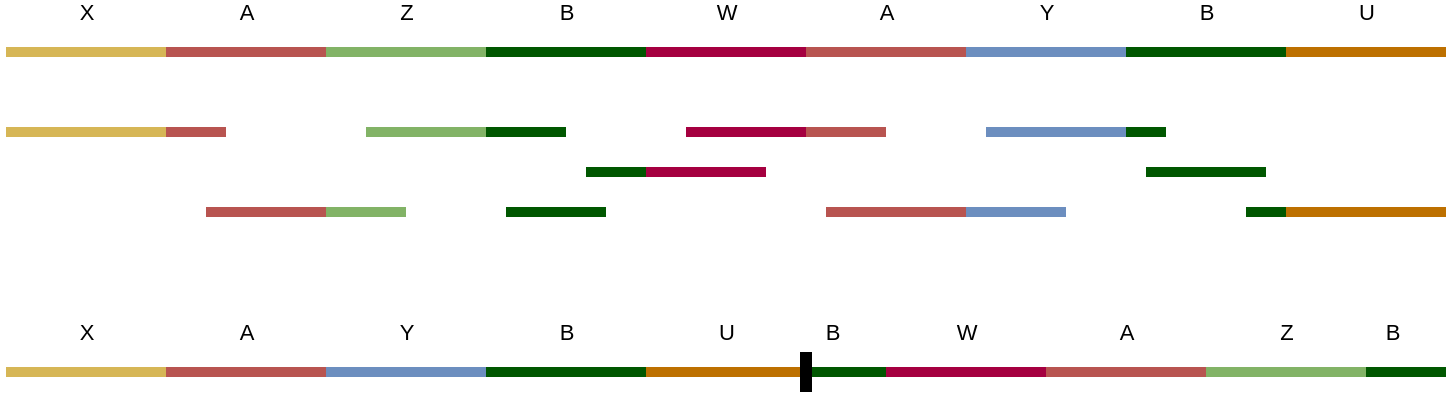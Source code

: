 <mxfile version="14.8.0" type="device"><diagram id="-aq6E7B8a0YVsIAmIBXZ" name="Seite-1"><mxGraphModel dx="1422" dy="712" grid="1" gridSize="10" guides="1" tooltips="1" connect="1" arrows="1" fold="1" page="1" pageScale="1" pageWidth="1600" pageHeight="1200" math="0" shadow="0"><root><mxCell id="0"/><mxCell id="1" parent="0"/><mxCell id="wiBMMRy5M9KBn9xkWu2D-2" value="" style="endArrow=none;html=1;fillColor=#fff2cc;strokeColor=#d6b656;strokeWidth=5;" parent="1" edge="1"><mxGeometry width="50" height="50" relative="1" as="geometry"><mxPoint x="80" y="200" as="sourcePoint"/><mxPoint x="160" y="200" as="targetPoint"/></mxGeometry></mxCell><mxCell id="wiBMMRy5M9KBn9xkWu2D-7" value="X" style="edgeLabel;html=1;align=center;verticalAlign=middle;resizable=0;points=[];" parent="wiBMMRy5M9KBn9xkWu2D-2" vertex="1" connectable="0"><mxGeometry x="0.354" y="-2" relative="1" as="geometry"><mxPoint x="-14.17" y="-22" as="offset"/></mxGeometry></mxCell><mxCell id="wiBMMRy5M9KBn9xkWu2D-8" value="" style="endArrow=none;html=1;fillColor=#f8cecc;strokeColor=#b85450;strokeWidth=5;" parent="1" edge="1"><mxGeometry width="50" height="50" relative="1" as="geometry"><mxPoint x="160" y="200" as="sourcePoint"/><mxPoint x="240" y="200" as="targetPoint"/></mxGeometry></mxCell><mxCell id="wiBMMRy5M9KBn9xkWu2D-9" value="A" style="edgeLabel;html=1;align=center;verticalAlign=middle;resizable=0;points=[];" parent="wiBMMRy5M9KBn9xkWu2D-8" vertex="1" connectable="0"><mxGeometry x="0.354" y="-2" relative="1" as="geometry"><mxPoint x="-14.17" y="-22" as="offset"/></mxGeometry></mxCell><mxCell id="wiBMMRy5M9KBn9xkWu2D-10" value="" style="endArrow=none;html=1;fillColor=#d5e8d4;strokeColor=#82b366;strokeWidth=5;" parent="1" edge="1"><mxGeometry width="50" height="50" relative="1" as="geometry"><mxPoint x="240" y="200" as="sourcePoint"/><mxPoint x="320" y="200" as="targetPoint"/></mxGeometry></mxCell><mxCell id="wiBMMRy5M9KBn9xkWu2D-11" value="Z" style="edgeLabel;html=1;align=center;verticalAlign=middle;resizable=0;points=[];" parent="wiBMMRy5M9KBn9xkWu2D-10" vertex="1" connectable="0"><mxGeometry x="0.354" y="-2" relative="1" as="geometry"><mxPoint x="-14.17" y="-22" as="offset"/></mxGeometry></mxCell><mxCell id="wiBMMRy5M9KBn9xkWu2D-12" value="" style="endArrow=none;html=1;fillColor=#008a00;strokeColor=#005700;strokeWidth=5;" parent="1" edge="1"><mxGeometry width="50" height="50" relative="1" as="geometry"><mxPoint x="320" y="200" as="sourcePoint"/><mxPoint x="400" y="200" as="targetPoint"/></mxGeometry></mxCell><mxCell id="wiBMMRy5M9KBn9xkWu2D-13" value="B" style="edgeLabel;html=1;align=center;verticalAlign=middle;resizable=0;points=[];" parent="wiBMMRy5M9KBn9xkWu2D-12" vertex="1" connectable="0"><mxGeometry x="0.354" y="-2" relative="1" as="geometry"><mxPoint x="-14.17" y="-22" as="offset"/></mxGeometry></mxCell><mxCell id="wiBMMRy5M9KBn9xkWu2D-14" value="" style="endArrow=none;html=1;fillColor=#d80073;strokeColor=#A50040;strokeWidth=5;" parent="1" edge="1"><mxGeometry width="50" height="50" relative="1" as="geometry"><mxPoint x="400" y="200" as="sourcePoint"/><mxPoint x="480" y="200" as="targetPoint"/></mxGeometry></mxCell><mxCell id="wiBMMRy5M9KBn9xkWu2D-15" value="W" style="edgeLabel;html=1;align=center;verticalAlign=middle;resizable=0;points=[];" parent="wiBMMRy5M9KBn9xkWu2D-14" vertex="1" connectable="0"><mxGeometry x="0.354" y="-2" relative="1" as="geometry"><mxPoint x="-14.17" y="-22" as="offset"/></mxGeometry></mxCell><mxCell id="wiBMMRy5M9KBn9xkWu2D-16" value="" style="endArrow=none;html=1;fillColor=#f8cecc;strokeColor=#b85450;strokeWidth=5;" parent="1" edge="1"><mxGeometry width="50" height="50" relative="1" as="geometry"><mxPoint x="480" y="200" as="sourcePoint"/><mxPoint x="560" y="200" as="targetPoint"/></mxGeometry></mxCell><mxCell id="wiBMMRy5M9KBn9xkWu2D-17" value="A" style="edgeLabel;html=1;align=center;verticalAlign=middle;resizable=0;points=[];" parent="wiBMMRy5M9KBn9xkWu2D-16" vertex="1" connectable="0"><mxGeometry x="0.354" y="-2" relative="1" as="geometry"><mxPoint x="-14.17" y="-22" as="offset"/></mxGeometry></mxCell><mxCell id="wiBMMRy5M9KBn9xkWu2D-18" value="" style="endArrow=none;html=1;fillColor=#dae8fc;strokeColor=#6c8ebf;strokeWidth=5;" parent="1" edge="1"><mxGeometry width="50" height="50" relative="1" as="geometry"><mxPoint x="560" y="200" as="sourcePoint"/><mxPoint x="640" y="200" as="targetPoint"/></mxGeometry></mxCell><mxCell id="wiBMMRy5M9KBn9xkWu2D-19" value="Y" style="edgeLabel;html=1;align=center;verticalAlign=middle;resizable=0;points=[];" parent="wiBMMRy5M9KBn9xkWu2D-18" vertex="1" connectable="0"><mxGeometry x="0.354" y="-2" relative="1" as="geometry"><mxPoint x="-14.17" y="-22" as="offset"/></mxGeometry></mxCell><mxCell id="wiBMMRy5M9KBn9xkWu2D-20" value="" style="endArrow=none;html=1;fillColor=#008a00;strokeColor=#005700;strokeWidth=5;" parent="1" edge="1"><mxGeometry width="50" height="50" relative="1" as="geometry"><mxPoint x="640" y="200" as="sourcePoint"/><mxPoint x="720" y="200" as="targetPoint"/></mxGeometry></mxCell><mxCell id="wiBMMRy5M9KBn9xkWu2D-21" value="B" style="edgeLabel;html=1;align=center;verticalAlign=middle;resizable=0;points=[];" parent="wiBMMRy5M9KBn9xkWu2D-20" vertex="1" connectable="0"><mxGeometry x="0.354" y="-2" relative="1" as="geometry"><mxPoint x="-14.17" y="-22" as="offset"/></mxGeometry></mxCell><mxCell id="wiBMMRy5M9KBn9xkWu2D-22" value="" style="endArrow=none;html=1;fillColor=#f0a30a;strokeColor=#BD7000;strokeWidth=5;" parent="1" edge="1"><mxGeometry width="50" height="50" relative="1" as="geometry"><mxPoint x="720" y="200" as="sourcePoint"/><mxPoint x="800" y="200" as="targetPoint"/></mxGeometry></mxCell><mxCell id="wiBMMRy5M9KBn9xkWu2D-23" value="U" style="edgeLabel;html=1;align=center;verticalAlign=middle;resizable=0;points=[];" parent="wiBMMRy5M9KBn9xkWu2D-22" vertex="1" connectable="0"><mxGeometry x="0.354" y="-2" relative="1" as="geometry"><mxPoint x="-14.17" y="-22" as="offset"/></mxGeometry></mxCell><mxCell id="wiBMMRy5M9KBn9xkWu2D-24" value="" style="endArrow=none;html=1;strokeWidth=5;fillColor=#fff2cc;strokeColor=#d6b656;" parent="1" edge="1"><mxGeometry width="50" height="50" relative="1" as="geometry"><mxPoint x="80" y="240" as="sourcePoint"/><mxPoint x="160" y="240" as="targetPoint"/></mxGeometry></mxCell><mxCell id="wiBMMRy5M9KBn9xkWu2D-27" value="" style="endArrow=none;html=1;strokeWidth=5;fillColor=#f8cecc;strokeColor=#b85450;" parent="1" edge="1"><mxGeometry width="50" height="50" relative="1" as="geometry"><mxPoint x="160" y="240" as="sourcePoint"/><mxPoint x="190" y="240" as="targetPoint"/></mxGeometry></mxCell><mxCell id="wiBMMRy5M9KBn9xkWu2D-28" value="" style="endArrow=none;html=1;strokeWidth=5;fillColor=#f8cecc;strokeColor=#b85450;" parent="1" edge="1"><mxGeometry width="50" height="50" relative="1" as="geometry"><mxPoint x="180" y="280" as="sourcePoint"/><mxPoint x="240" y="280" as="targetPoint"/></mxGeometry></mxCell><mxCell id="wiBMMRy5M9KBn9xkWu2D-29" value="" style="endArrow=none;html=1;strokeWidth=5;fillColor=#d5e8d4;strokeColor=#82b366;" parent="1" edge="1"><mxGeometry width="50" height="50" relative="1" as="geometry"><mxPoint x="240" y="280" as="sourcePoint"/><mxPoint x="280" y="280" as="targetPoint"/></mxGeometry></mxCell><mxCell id="wiBMMRy5M9KBn9xkWu2D-30" value="" style="endArrow=none;html=1;strokeWidth=5;fillColor=#d5e8d4;strokeColor=#82b366;" parent="1" edge="1"><mxGeometry width="50" height="50" relative="1" as="geometry"><mxPoint x="260" y="240" as="sourcePoint"/><mxPoint x="320" y="240" as="targetPoint"/></mxGeometry></mxCell><mxCell id="wiBMMRy5M9KBn9xkWu2D-31" value="" style="endArrow=none;html=1;strokeWidth=5;fillColor=#008a00;strokeColor=#005700;" parent="1" edge="1"><mxGeometry width="50" height="50" relative="1" as="geometry"><mxPoint x="320" y="240" as="sourcePoint"/><mxPoint x="360" y="240" as="targetPoint"/></mxGeometry></mxCell><mxCell id="wiBMMRy5M9KBn9xkWu2D-32" value="" style="endArrow=none;html=1;strokeWidth=5;fillColor=#008a00;strokeColor=#005700;" parent="1" edge="1"><mxGeometry width="50" height="50" relative="1" as="geometry"><mxPoint x="330" y="280" as="sourcePoint"/><mxPoint x="380" y="280" as="targetPoint"/></mxGeometry></mxCell><mxCell id="wiBMMRy5M9KBn9xkWu2D-34" value="" style="endArrow=none;html=1;strokeWidth=5;fillColor=#008a00;strokeColor=#005700;" parent="1" edge="1"><mxGeometry width="50" height="50" relative="1" as="geometry"><mxPoint x="370" y="260" as="sourcePoint"/><mxPoint x="400" y="260" as="targetPoint"/></mxGeometry></mxCell><mxCell id="wiBMMRy5M9KBn9xkWu2D-35" value="" style="endArrow=none;html=1;strokeWidth=5;fillColor=#d80073;strokeColor=#A50040;" parent="1" edge="1"><mxGeometry width="50" height="50" relative="1" as="geometry"><mxPoint x="400" y="260" as="sourcePoint"/><mxPoint x="460" y="260" as="targetPoint"/></mxGeometry></mxCell><mxCell id="wiBMMRy5M9KBn9xkWu2D-36" value="" style="endArrow=none;html=1;strokeWidth=5;fillColor=#d80073;strokeColor=#A50040;" parent="1" edge="1"><mxGeometry width="50" height="50" relative="1" as="geometry"><mxPoint x="420" y="240" as="sourcePoint"/><mxPoint x="480" y="240" as="targetPoint"/></mxGeometry></mxCell><mxCell id="wiBMMRy5M9KBn9xkWu2D-37" value="" style="endArrow=none;html=1;strokeWidth=5;fillColor=#f8cecc;strokeColor=#b85450;" parent="1" edge="1"><mxGeometry width="50" height="50" relative="1" as="geometry"><mxPoint x="480" y="240" as="sourcePoint"/><mxPoint x="520" y="240" as="targetPoint"/></mxGeometry></mxCell><mxCell id="wiBMMRy5M9KBn9xkWu2D-38" value="" style="endArrow=none;html=1;strokeWidth=5;fillColor=#f8cecc;strokeColor=#b85450;" parent="1" edge="1"><mxGeometry width="50" height="50" relative="1" as="geometry"><mxPoint x="490" y="280" as="sourcePoint"/><mxPoint x="560" y="280" as="targetPoint"/></mxGeometry></mxCell><mxCell id="wiBMMRy5M9KBn9xkWu2D-39" value="" style="endArrow=none;html=1;strokeWidth=5;fillColor=#dae8fc;strokeColor=#6c8ebf;" parent="1" edge="1"><mxGeometry width="50" height="50" relative="1" as="geometry"><mxPoint x="560" y="280" as="sourcePoint"/><mxPoint x="610" y="280" as="targetPoint"/></mxGeometry></mxCell><mxCell id="wiBMMRy5M9KBn9xkWu2D-40" value="" style="endArrow=none;html=1;strokeWidth=5;fillColor=#dae8fc;strokeColor=#6c8ebf;" parent="1" edge="1"><mxGeometry width="50" height="50" relative="1" as="geometry"><mxPoint x="570" y="240" as="sourcePoint"/><mxPoint x="640" y="240" as="targetPoint"/></mxGeometry></mxCell><mxCell id="wiBMMRy5M9KBn9xkWu2D-41" value="" style="endArrow=none;html=1;strokeWidth=5;fillColor=#008a00;strokeColor=#005700;" parent="1" edge="1"><mxGeometry width="50" height="50" relative="1" as="geometry"><mxPoint x="640" y="240" as="sourcePoint"/><mxPoint x="660" y="240" as="targetPoint"/></mxGeometry></mxCell><mxCell id="wiBMMRy5M9KBn9xkWu2D-42" value="" style="endArrow=none;html=1;strokeWidth=5;fillColor=#008a00;strokeColor=#005700;" parent="1" edge="1"><mxGeometry width="50" height="50" relative="1" as="geometry"><mxPoint x="700" y="280" as="sourcePoint"/><mxPoint x="720" y="280" as="targetPoint"/></mxGeometry></mxCell><mxCell id="wiBMMRy5M9KBn9xkWu2D-43" value="" style="endArrow=none;html=1;strokeWidth=5;fillColor=#f0a30a;strokeColor=#BD7000;" parent="1" edge="1"><mxGeometry width="50" height="50" relative="1" as="geometry"><mxPoint x="720" y="280" as="sourcePoint"/><mxPoint x="800" y="280" as="targetPoint"/></mxGeometry></mxCell><mxCell id="wiBMMRy5M9KBn9xkWu2D-44" value="" style="endArrow=none;html=1;strokeWidth=5;fillColor=#008a00;strokeColor=#005700;" parent="1" edge="1"><mxGeometry width="50" height="50" relative="1" as="geometry"><mxPoint x="650" y="260" as="sourcePoint"/><mxPoint x="710" y="260" as="targetPoint"/></mxGeometry></mxCell><mxCell id="u23omrXY3P_0U5_pibZl-1" value="" style="endArrow=none;html=1;fillColor=#fff2cc;strokeColor=#d6b656;strokeWidth=5;" edge="1" parent="1"><mxGeometry width="50" height="50" relative="1" as="geometry"><mxPoint x="80" y="360" as="sourcePoint"/><mxPoint x="160" y="360" as="targetPoint"/></mxGeometry></mxCell><mxCell id="u23omrXY3P_0U5_pibZl-2" value="X" style="edgeLabel;html=1;align=center;verticalAlign=middle;resizable=0;points=[];" vertex="1" connectable="0" parent="u23omrXY3P_0U5_pibZl-1"><mxGeometry x="0.354" y="-2" relative="1" as="geometry"><mxPoint x="-14.17" y="-22" as="offset"/></mxGeometry></mxCell><mxCell id="u23omrXY3P_0U5_pibZl-3" value="" style="endArrow=none;html=1;fillColor=#f8cecc;strokeColor=#b85450;strokeWidth=5;" edge="1" parent="1"><mxGeometry width="50" height="50" relative="1" as="geometry"><mxPoint x="160" y="360" as="sourcePoint"/><mxPoint x="240" y="360" as="targetPoint"/></mxGeometry></mxCell><mxCell id="u23omrXY3P_0U5_pibZl-4" value="A" style="edgeLabel;html=1;align=center;verticalAlign=middle;resizable=0;points=[];" vertex="1" connectable="0" parent="u23omrXY3P_0U5_pibZl-3"><mxGeometry x="0.354" y="-2" relative="1" as="geometry"><mxPoint x="-14.17" y="-22" as="offset"/></mxGeometry></mxCell><mxCell id="u23omrXY3P_0U5_pibZl-7" value="" style="endArrow=none;html=1;fillColor=#dae8fc;strokeColor=#6c8ebf;strokeWidth=5;" edge="1" parent="1"><mxGeometry width="50" height="50" relative="1" as="geometry"><mxPoint x="240" y="360" as="sourcePoint"/><mxPoint x="320" y="360" as="targetPoint"/></mxGeometry></mxCell><mxCell id="u23omrXY3P_0U5_pibZl-8" value="Y" style="edgeLabel;html=1;align=center;verticalAlign=middle;resizable=0;points=[];" vertex="1" connectable="0" parent="u23omrXY3P_0U5_pibZl-7"><mxGeometry x="0.354" y="-2" relative="1" as="geometry"><mxPoint x="-14.17" y="-22" as="offset"/></mxGeometry></mxCell><mxCell id="u23omrXY3P_0U5_pibZl-9" value="" style="endArrow=none;html=1;fillColor=#008a00;strokeColor=#005700;strokeWidth=5;" edge="1" parent="1"><mxGeometry width="50" height="50" relative="1" as="geometry"><mxPoint x="320" y="360" as="sourcePoint"/><mxPoint x="400" y="360" as="targetPoint"/></mxGeometry></mxCell><mxCell id="u23omrXY3P_0U5_pibZl-10" value="B" style="edgeLabel;html=1;align=center;verticalAlign=middle;resizable=0;points=[];" vertex="1" connectable="0" parent="u23omrXY3P_0U5_pibZl-9"><mxGeometry x="0.354" y="-2" relative="1" as="geometry"><mxPoint x="-14.17" y="-22" as="offset"/></mxGeometry></mxCell><mxCell id="u23omrXY3P_0U5_pibZl-11" value="" style="endArrow=none;html=1;fillColor=#f0a30a;strokeColor=#BD7000;strokeWidth=5;" edge="1" parent="1"><mxGeometry width="50" height="50" relative="1" as="geometry"><mxPoint x="400" y="360" as="sourcePoint"/><mxPoint x="480" y="360" as="targetPoint"/></mxGeometry></mxCell><mxCell id="u23omrXY3P_0U5_pibZl-12" value="U" style="edgeLabel;html=1;align=center;verticalAlign=middle;resizable=0;points=[];" vertex="1" connectable="0" parent="u23omrXY3P_0U5_pibZl-11"><mxGeometry x="0.354" y="-2" relative="1" as="geometry"><mxPoint x="-14.17" y="-22" as="offset"/></mxGeometry></mxCell><mxCell id="u23omrXY3P_0U5_pibZl-14" value="" style="endArrow=none;html=1;fillColor=#008a00;strokeColor=#005700;strokeWidth=5;" edge="1" parent="1"><mxGeometry width="50" height="50" relative="1" as="geometry"><mxPoint x="480" y="360" as="sourcePoint"/><mxPoint x="520" y="360" as="targetPoint"/></mxGeometry></mxCell><mxCell id="u23omrXY3P_0U5_pibZl-15" value="B" style="edgeLabel;html=1;align=center;verticalAlign=middle;resizable=0;points=[];" vertex="1" connectable="0" parent="u23omrXY3P_0U5_pibZl-14"><mxGeometry x="0.354" y="-2" relative="1" as="geometry"><mxPoint x="-14.17" y="-22" as="offset"/></mxGeometry></mxCell><mxCell id="u23omrXY3P_0U5_pibZl-13" value="" style="endArrow=none;html=1;strokeWidth=6;" edge="1" parent="1"><mxGeometry width="50" height="50" relative="1" as="geometry"><mxPoint x="480" y="370" as="sourcePoint"/><mxPoint x="480" y="350" as="targetPoint"/></mxGeometry></mxCell><mxCell id="u23omrXY3P_0U5_pibZl-16" value="" style="endArrow=none;html=1;fillColor=#d80073;strokeColor=#A50040;strokeWidth=5;" edge="1" parent="1"><mxGeometry width="50" height="50" relative="1" as="geometry"><mxPoint x="520" y="360" as="sourcePoint"/><mxPoint x="600" y="360" as="targetPoint"/></mxGeometry></mxCell><mxCell id="u23omrXY3P_0U5_pibZl-17" value="W" style="edgeLabel;html=1;align=center;verticalAlign=middle;resizable=0;points=[];" vertex="1" connectable="0" parent="u23omrXY3P_0U5_pibZl-16"><mxGeometry x="0.354" y="-2" relative="1" as="geometry"><mxPoint x="-14.17" y="-22" as="offset"/></mxGeometry></mxCell><mxCell id="u23omrXY3P_0U5_pibZl-18" value="" style="endArrow=none;html=1;fillColor=#f8cecc;strokeColor=#b85450;strokeWidth=5;" edge="1" parent="1"><mxGeometry width="50" height="50" relative="1" as="geometry"><mxPoint x="600" y="360" as="sourcePoint"/><mxPoint x="680" y="360" as="targetPoint"/></mxGeometry></mxCell><mxCell id="u23omrXY3P_0U5_pibZl-19" value="A" style="edgeLabel;html=1;align=center;verticalAlign=middle;resizable=0;points=[];" vertex="1" connectable="0" parent="u23omrXY3P_0U5_pibZl-18"><mxGeometry x="0.354" y="-2" relative="1" as="geometry"><mxPoint x="-14.17" y="-22" as="offset"/></mxGeometry></mxCell><mxCell id="u23omrXY3P_0U5_pibZl-20" value="" style="endArrow=none;html=1;fillColor=#d5e8d4;strokeColor=#82b366;strokeWidth=5;" edge="1" parent="1"><mxGeometry width="50" height="50" relative="1" as="geometry"><mxPoint x="680" y="360" as="sourcePoint"/><mxPoint x="760" y="360" as="targetPoint"/></mxGeometry></mxCell><mxCell id="u23omrXY3P_0U5_pibZl-21" value="Z" style="edgeLabel;html=1;align=center;verticalAlign=middle;resizable=0;points=[];" vertex="1" connectable="0" parent="u23omrXY3P_0U5_pibZl-20"><mxGeometry x="0.354" y="-2" relative="1" as="geometry"><mxPoint x="-14.17" y="-22" as="offset"/></mxGeometry></mxCell><mxCell id="u23omrXY3P_0U5_pibZl-24" value="" style="endArrow=none;html=1;fillColor=#008a00;strokeColor=#005700;strokeWidth=5;" edge="1" parent="1"><mxGeometry width="50" height="50" relative="1" as="geometry"><mxPoint x="760" y="360" as="sourcePoint"/><mxPoint x="800" y="360" as="targetPoint"/></mxGeometry></mxCell><mxCell id="u23omrXY3P_0U5_pibZl-25" value="B" style="edgeLabel;html=1;align=center;verticalAlign=middle;resizable=0;points=[];" vertex="1" connectable="0" parent="u23omrXY3P_0U5_pibZl-24"><mxGeometry x="0.354" y="-2" relative="1" as="geometry"><mxPoint x="-14.17" y="-22" as="offset"/></mxGeometry></mxCell></root></mxGraphModel></diagram></mxfile>